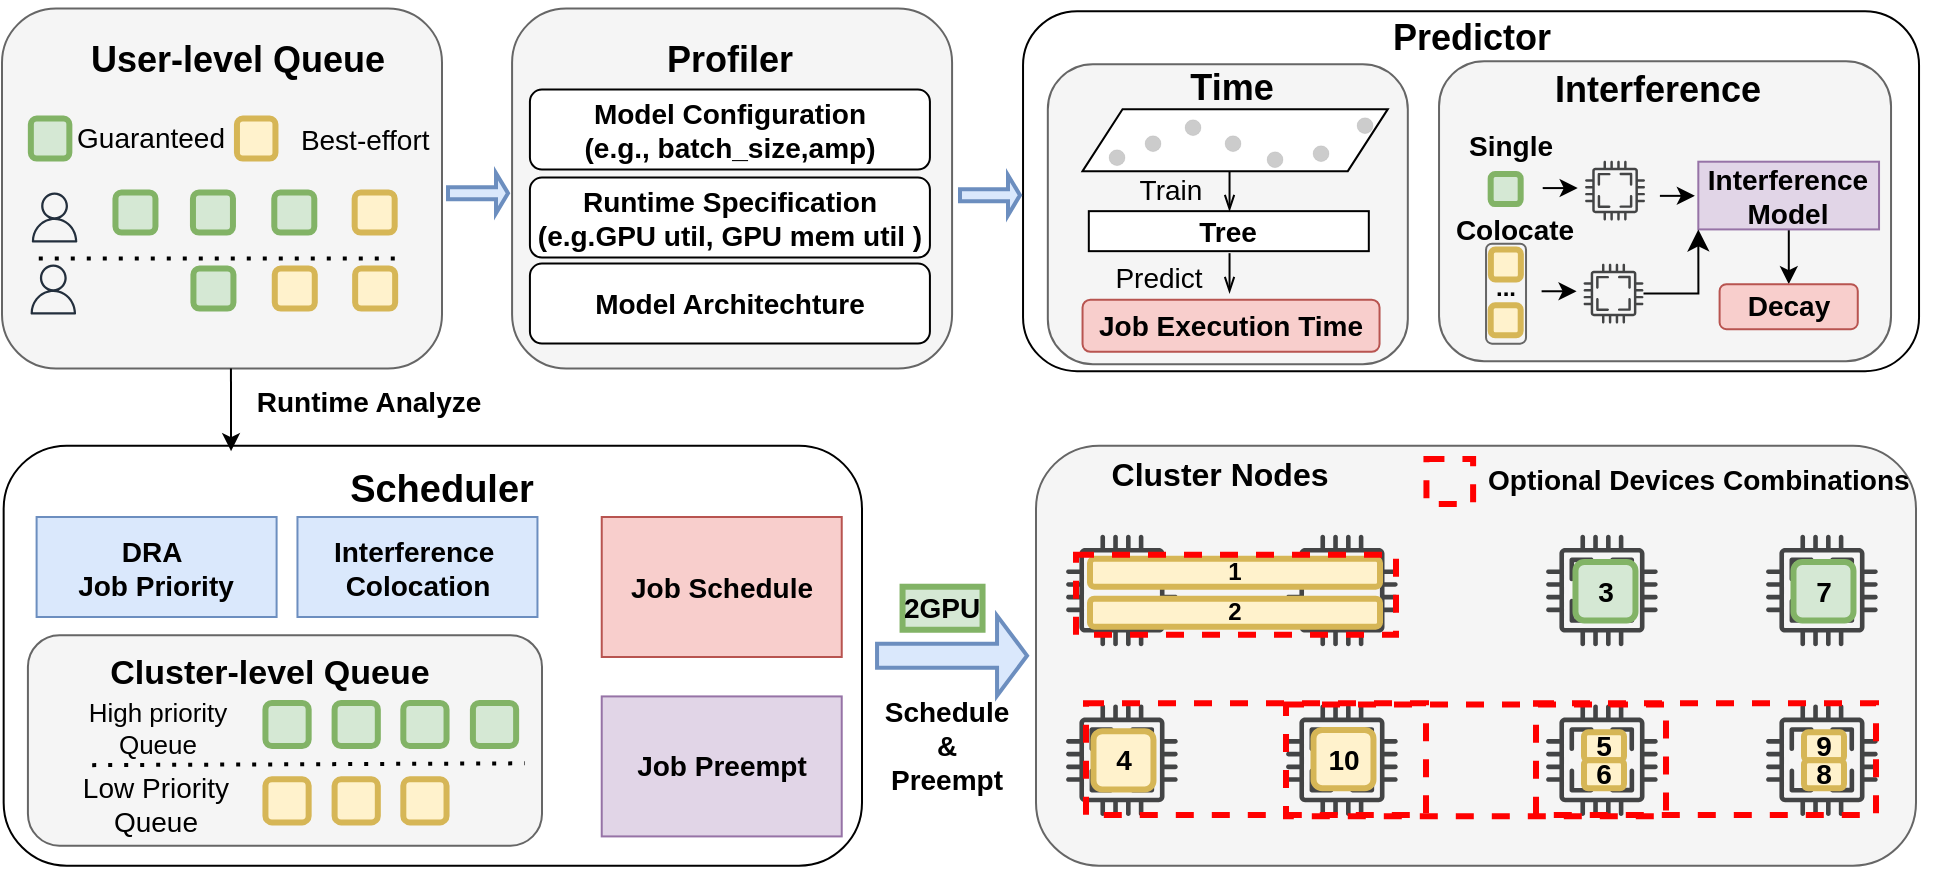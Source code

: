 <mxfile version="26.2.14">
  <diagram name="Page-1" id="rEyPldxTlcFiVWtAm4uS">
    <mxGraphModel dx="4139" dy="1358" grid="1" gridSize="10" guides="1" tooltips="1" connect="1" arrows="1" fold="1" page="1" pageScale="1" pageWidth="827" pageHeight="1169" math="0" shadow="0">
      <root>
        <mxCell id="0" />
        <mxCell id="1" parent="0" />
        <mxCell id="m2thgicQ0JM51j_nxWP1-42" value="" style="rounded=1;whiteSpace=wrap;html=1;" parent="1" vertex="1">
          <mxGeometry x="-1919.48" y="125.58" width="448" height="180" as="geometry" />
        </mxCell>
        <mxCell id="xA-fxwkaHmTKi_L9O3ju-38" value="" style="rounded=1;whiteSpace=wrap;html=1;align=center;verticalAlign=middle;fontFamily=Helvetica;fontSize=12;fillColor=#f5f5f5;strokeColor=#666666;fontColor=#333333;" parent="1" vertex="1">
          <mxGeometry x="-1711.48" y="150.58" width="226" height="150" as="geometry" />
        </mxCell>
        <mxCell id="xA-fxwkaHmTKi_L9O3ju-57" value="" style="rounded=1;whiteSpace=wrap;html=1;align=center;verticalAlign=middle;fontFamily=Helvetica;fontSize=12;" parent="1" vertex="1">
          <mxGeometry x="-2429.17" y="342.83" width="429.17" height="210" as="geometry" />
        </mxCell>
        <mxCell id="xA-fxwkaHmTKi_L9O3ju-58" value="&lt;b style=&quot;&quot;&gt;&lt;font style=&quot;font-size: 19px;&quot;&gt;Scheduler&lt;/font&gt;&lt;/b&gt;" style="rounded=0;whiteSpace=wrap;html=1;strokeColor=none;align=center;verticalAlign=middle;fontFamily=Helvetica;fontSize=12;fontColor=default;fillColor=none;" parent="1" vertex="1">
          <mxGeometry x="-2430" y="334.58" width="440" height="60" as="geometry" />
        </mxCell>
        <mxCell id="xA-fxwkaHmTKi_L9O3ju-79" value="&lt;b style=&quot;&quot;&gt;&lt;font style=&quot;font-size: 18px;&quot;&gt;Interference&amp;nbsp;&lt;/font&gt;&lt;/b&gt;" style="rounded=0;whiteSpace=wrap;html=1;strokeColor=none;align=center;verticalAlign=middle;fontFamily=Helvetica;fontSize=12;fontColor=default;fillColor=none;" parent="1" vertex="1">
          <mxGeometry x="-1721.48" y="150.58" width="243" height="29.75" as="geometry" />
        </mxCell>
        <mxCell id="xA-fxwkaHmTKi_L9O3ju-1" value="" style="rounded=1;whiteSpace=wrap;html=1;fillStyle=auto;fillColor=#f5f5f5;strokeColor=#666666;fontColor=#333333;container=0;" parent="1" vertex="1">
          <mxGeometry x="-2430" y="124.29" width="220" height="180" as="geometry" />
        </mxCell>
        <mxCell id="xA-fxwkaHmTKi_L9O3ju-2" value="" style="endArrow=none;dashed=1;html=1;dashPattern=1 3;strokeWidth=2;rounded=0;" parent="1" edge="1">
          <mxGeometry width="50" height="50" relative="1" as="geometry">
            <mxPoint x="-2411.61" y="249.29" as="sourcePoint" />
            <mxPoint x="-2229.57" y="249.29" as="targetPoint" />
          </mxGeometry>
        </mxCell>
        <mxCell id="xA-fxwkaHmTKi_L9O3ju-3" value="" style="rounded=1;whiteSpace=wrap;html=1;fillColor=#d5e8d4;strokeColor=#82b366;strokeWidth=3;container=0;" parent="1" vertex="1">
          <mxGeometry x="-2373.269" y="216.29" width="20" height="20" as="geometry" />
        </mxCell>
        <mxCell id="xA-fxwkaHmTKi_L9O3ju-4" value="" style="rounded=1;whiteSpace=wrap;html=1;fillColor=#d5e8d4;strokeColor=#82b366;strokeWidth=3;container=0;" parent="1" vertex="1">
          <mxGeometry x="-2334.523" y="216.29" width="20" height="20" as="geometry" />
        </mxCell>
        <mxCell id="xA-fxwkaHmTKi_L9O3ju-5" value="" style="rounded=1;whiteSpace=wrap;html=1;fillColor=#d5e8d4;strokeColor=#82b366;strokeWidth=3;container=0;" parent="1" vertex="1">
          <mxGeometry x="-2293.853" y="216.29" width="20" height="20" as="geometry" />
        </mxCell>
        <mxCell id="xA-fxwkaHmTKi_L9O3ju-6" value="" style="rounded=1;whiteSpace=wrap;html=1;fillColor=#fff2cc;strokeColor=#d6b656;strokeWidth=3;container=0;" parent="1" vertex="1">
          <mxGeometry x="-2253.664" y="216.29" width="20" height="20" as="geometry" />
        </mxCell>
        <mxCell id="xA-fxwkaHmTKi_L9O3ju-7" value="" style="rounded=1;whiteSpace=wrap;html=1;fillColor=#d5e8d4;strokeColor=#82b366;strokeWidth=3;container=0;" parent="1" vertex="1">
          <mxGeometry x="-2334.283" y="254.29" width="20" height="20" as="geometry" />
        </mxCell>
        <mxCell id="xA-fxwkaHmTKi_L9O3ju-8" value="" style="rounded=1;whiteSpace=wrap;html=1;fillColor=#fff2cc;strokeColor=#d6b656;strokeWidth=3;container=0;" parent="1" vertex="1">
          <mxGeometry x="-2253.424" y="254.29" width="20" height="20" as="geometry" />
        </mxCell>
        <mxCell id="xA-fxwkaHmTKi_L9O3ju-9" value="" style="rounded=1;whiteSpace=wrap;html=1;fillColor=#fff2cc;strokeColor=#d6b656;strokeWidth=3;container=0;" parent="1" vertex="1">
          <mxGeometry x="-2293.613" y="254.29" width="20" height="20" as="geometry" />
        </mxCell>
        <mxCell id="xA-fxwkaHmTKi_L9O3ju-10" value="&lt;div&gt;&lt;/div&gt;" style="sketch=0;outlineConnect=0;fontColor=#232F3E;gradientColor=none;fillColor=#232F3D;strokeColor=none;dashed=0;verticalLabelPosition=bottom;verticalAlign=top;align=center;html=1;fontSize=12;fontStyle=0;aspect=fixed;pointerEvents=1;shape=mxgraph.aws4.user;container=0;" parent="1" vertex="1">
          <mxGeometry x="-2415.598" y="216.29" width="23.76" height="25" as="geometry" />
        </mxCell>
        <mxCell id="pxr-nG4pKd3Dx8W5PENf-27" value="&lt;span style=&quot;text-wrap-mode: wrap;&quot;&gt;&lt;font style=&quot;font-size: 14px;&quot;&gt;Guaranteed&lt;/font&gt;&lt;/span&gt;" style="text;html=1;align=center;verticalAlign=middle;resizable=0;points=[];autosize=1;strokeColor=none;fillColor=none;container=0;" parent="1" vertex="1">
          <mxGeometry x="-2406.322" y="174.29" width="100" height="30" as="geometry" />
        </mxCell>
        <mxCell id="pxr-nG4pKd3Dx8W5PENf-28" value="" style="rounded=1;whiteSpace=wrap;html=1;fillColor=#fff2cc;strokeColor=#d6b656;strokeWidth=3;container=0;" parent="1" vertex="1">
          <mxGeometry x="-2312.525" y="179.29" width="19.252" height="20" as="geometry" />
        </mxCell>
        <mxCell id="pxr-nG4pKd3Dx8W5PENf-26" value="" style="rounded=1;whiteSpace=wrap;html=1;fillColor=#d5e8d4;strokeColor=#82b366;strokeWidth=3;container=0;" parent="1" vertex="1">
          <mxGeometry x="-2415.574" y="179.29" width="19.252" height="20" as="geometry" />
        </mxCell>
        <mxCell id="pxr-nG4pKd3Dx8W5PENf-31" value="&lt;span style=&quot;font-size: 18px;&quot;&gt;&lt;b&gt;User-level Queue&lt;/b&gt;&lt;/span&gt;" style="rounded=0;whiteSpace=wrap;html=1;strokeColor=none;align=center;verticalAlign=middle;fontFamily=Helvetica;fontSize=12;fontColor=default;fillColor=none;container=0;" parent="1" vertex="1">
          <mxGeometry x="-2412.701" y="120.0" width="202.15" height="60" as="geometry" />
        </mxCell>
        <mxCell id="m2thgicQ0JM51j_nxWP1-1" value="&lt;div&gt;&lt;/div&gt;" style="sketch=0;outlineConnect=0;fontColor=#232F3E;gradientColor=none;fillColor=#232F3D;strokeColor=none;dashed=0;verticalLabelPosition=bottom;verticalAlign=top;align=center;html=1;fontSize=12;fontStyle=0;aspect=fixed;pointerEvents=1;shape=mxgraph.aws4.user;container=0;" parent="1" vertex="1">
          <mxGeometry x="-2416.218" y="252.29" width="23.75" height="25" as="geometry" />
        </mxCell>
        <mxCell id="pxr-nG4pKd3Dx8W5PENf-29" value="&lt;font style=&quot;font-size: 14px;&quot;&gt;&lt;font style=&quot;&quot;&gt;Best-effort&amp;nbsp;&lt;/font&gt;&lt;span style=&quot;background-color: transparent; color: light-dark(rgb(0, 0, 0), rgb(255, 255, 255));&quot;&gt;&amp;nbsp;&lt;/span&gt;&lt;/font&gt;" style="text;html=1;align=center;verticalAlign=middle;whiteSpace=wrap;rounded=0;container=0;" parent="1" vertex="1">
          <mxGeometry x="-2291" y="175.26" width="92.62" height="30" as="geometry" />
        </mxCell>
        <mxCell id="KmWtmw2ZZCfsNiWcBelp-29" value="" style="rounded=1;whiteSpace=wrap;html=1;fillColor=#f5f5f5;strokeColor=#666666;container=0;fontColor=#333333;" parent="1" vertex="1">
          <mxGeometry x="-1913" y="342.83" width="440" height="210" as="geometry" />
        </mxCell>
        <mxCell id="KmWtmw2ZZCfsNiWcBelp-4" value="" style="sketch=0;pointerEvents=1;shadow=0;dashed=0;html=1;strokeColor=none;fillColor=#434445;aspect=fixed;labelPosition=center;verticalLabelPosition=bottom;verticalAlign=top;align=center;outlineConnect=0;shape=mxgraph.vvd.cpu;rounded=1;fontFamily=Helvetica;fontSize=12;fontColor=default;fontStyle=1;container=0;" parent="1" vertex="1">
          <mxGeometry x="-1898" y="387.358" width="55.901" height="55.901" as="geometry" />
        </mxCell>
        <mxCell id="KmWtmw2ZZCfsNiWcBelp-5" value="" style="sketch=0;pointerEvents=1;shadow=0;dashed=0;html=1;strokeColor=none;fillColor=#434445;aspect=fixed;labelPosition=center;verticalLabelPosition=bottom;verticalAlign=top;align=center;outlineConnect=0;shape=mxgraph.vvd.cpu;rounded=1;fontFamily=Helvetica;fontSize=12;fontColor=default;fontStyle=1;container=0;" parent="1" vertex="1">
          <mxGeometry x="-1788" y="387.358" width="55.901" height="55.901" as="geometry" />
        </mxCell>
        <mxCell id="KmWtmw2ZZCfsNiWcBelp-6" value="" style="sketch=0;pointerEvents=1;shadow=0;dashed=0;html=1;strokeColor=none;fillColor=#434445;aspect=fixed;labelPosition=center;verticalLabelPosition=bottom;verticalAlign=top;align=center;outlineConnect=0;shape=mxgraph.vvd.cpu;rounded=1;fontFamily=Helvetica;fontSize=12;fontColor=default;container=0;" parent="1" vertex="1">
          <mxGeometry x="-1658" y="387.358" width="55.901" height="55.901" as="geometry" />
        </mxCell>
        <mxCell id="KmWtmw2ZZCfsNiWcBelp-7" value="" style="sketch=0;pointerEvents=1;shadow=0;dashed=0;html=1;strokeColor=none;fillColor=#434445;aspect=fixed;labelPosition=center;verticalLabelPosition=bottom;verticalAlign=top;align=center;outlineConnect=0;shape=mxgraph.vvd.cpu;rounded=1;fontFamily=Helvetica;fontSize=12;fontColor=default;container=0;" parent="1" vertex="1">
          <mxGeometry x="-1548" y="387.358" width="55.901" height="55.901" as="geometry" />
        </mxCell>
        <mxCell id="KmWtmw2ZZCfsNiWcBelp-8" value="" style="sketch=0;pointerEvents=1;shadow=0;dashed=0;html=1;strokeColor=none;fillColor=#434445;aspect=fixed;labelPosition=center;verticalLabelPosition=bottom;verticalAlign=top;align=center;outlineConnect=0;shape=mxgraph.vvd.cpu;rounded=1;fontFamily=Helvetica;fontSize=12;fontColor=default;fontStyle=1;container=0;" parent="1" vertex="1">
          <mxGeometry x="-1898" y="472.209" width="55.901" height="55.901" as="geometry" />
        </mxCell>
        <mxCell id="KmWtmw2ZZCfsNiWcBelp-9" value="" style="sketch=0;pointerEvents=1;shadow=0;dashed=0;html=1;strokeColor=none;fillColor=#434445;aspect=fixed;labelPosition=center;verticalLabelPosition=bottom;verticalAlign=top;align=center;outlineConnect=0;shape=mxgraph.vvd.cpu;rounded=1;fontFamily=Helvetica;fontSize=12;fontColor=default;fontStyle=1;container=0;" parent="1" vertex="1">
          <mxGeometry x="-1788" y="472.209" width="55.901" height="55.901" as="geometry" />
        </mxCell>
        <mxCell id="KmWtmw2ZZCfsNiWcBelp-10" value="" style="sketch=0;pointerEvents=1;shadow=0;dashed=0;html=1;strokeColor=none;fillColor=#434445;aspect=fixed;labelPosition=center;verticalLabelPosition=bottom;verticalAlign=top;align=center;outlineConnect=0;shape=mxgraph.vvd.cpu;rounded=1;fontFamily=Helvetica;fontSize=12;fontColor=default;container=0;" parent="1" vertex="1">
          <mxGeometry x="-1658" y="472.209" width="55.901" height="55.901" as="geometry" />
        </mxCell>
        <mxCell id="KmWtmw2ZZCfsNiWcBelp-11" value="" style="sketch=0;pointerEvents=1;shadow=0;dashed=0;html=1;strokeColor=none;fillColor=#434445;aspect=fixed;labelPosition=center;verticalLabelPosition=bottom;verticalAlign=top;align=center;outlineConnect=0;shape=mxgraph.vvd.cpu;rounded=1;fontFamily=Helvetica;fontSize=12;fontColor=default;container=0;" parent="1" vertex="1">
          <mxGeometry x="-1548" y="472.209" width="55.901" height="55.901" as="geometry" />
        </mxCell>
        <mxCell id="KmWtmw2ZZCfsNiWcBelp-12" value="&lt;b&gt;1&lt;/b&gt;" style="rounded=1;whiteSpace=wrap;html=1;fillColor=#fff2cc;strokeColor=#d6b656;strokeWidth=3;container=0;" parent="1" vertex="1">
          <mxGeometry x="-1886" y="399.388" width="145" height="13.975" as="geometry" />
        </mxCell>
        <mxCell id="KmWtmw2ZZCfsNiWcBelp-13" value="&lt;b&gt;2&lt;/b&gt;" style="rounded=1;whiteSpace=wrap;html=1;fillColor=#fff2cc;strokeColor=#d6b656;strokeWidth=3;container=0;" parent="1" vertex="1">
          <mxGeometry x="-1886" y="419.378" width="145" height="13.975" as="geometry" />
        </mxCell>
        <mxCell id="KmWtmw2ZZCfsNiWcBelp-14" value="&lt;font style=&quot;font-size: 14px;&quot;&gt;&lt;b&gt;4&lt;/b&gt;&lt;/font&gt;" style="rounded=1;whiteSpace=wrap;html=1;fillColor=#fff2cc;strokeColor=#d6b656;strokeWidth=3;container=0;" parent="1" vertex="1">
          <mxGeometry x="-1884.26" y="485.572" width="30" height="29.175" as="geometry" />
        </mxCell>
        <mxCell id="KmWtmw2ZZCfsNiWcBelp-15" value="&lt;font style=&quot;font-size: 14px;&quot;&gt;&lt;b&gt;10&lt;/b&gt;&lt;/font&gt;" style="rounded=1;whiteSpace=wrap;html=1;fillColor=#fff2cc;strokeColor=#d6b656;strokeWidth=3;container=0;" parent="1" vertex="1">
          <mxGeometry x="-1774.26" y="484.959" width="30" height="29.175" as="geometry" />
        </mxCell>
        <mxCell id="KmWtmw2ZZCfsNiWcBelp-16" value="&lt;span style=&quot;font-size: 14px;&quot;&gt;&lt;b&gt;5&lt;/b&gt;&lt;/span&gt;" style="rounded=1;whiteSpace=wrap;html=1;fillColor=#fff2cc;strokeColor=#d6b656;strokeWidth=3;container=0;" parent="1" vertex="1">
          <mxGeometry x="-1639" y="486.184" width="20" height="13.975" as="geometry" />
        </mxCell>
        <mxCell id="KmWtmw2ZZCfsNiWcBelp-17" value="&lt;span style=&quot;font-size: 14px;&quot;&gt;&lt;b&gt;6&lt;/b&gt;&lt;/span&gt;" style="rounded=1;whiteSpace=wrap;html=1;fillColor=#fff2cc;strokeColor=#d6b656;strokeWidth=3;container=0;" parent="1" vertex="1">
          <mxGeometry x="-1639" y="500.159" width="20" height="13.975" as="geometry" />
        </mxCell>
        <mxCell id="KmWtmw2ZZCfsNiWcBelp-18" value="&lt;span style=&quot;font-size: 14px;&quot;&gt;&lt;b&gt;9&lt;/b&gt;&lt;/span&gt;" style="rounded=1;whiteSpace=wrap;html=1;fillColor=#fff2cc;strokeColor=#d6b656;strokeWidth=3;container=0;" parent="1" vertex="1">
          <mxGeometry x="-1529" y="486.184" width="20" height="13.975" as="geometry" />
        </mxCell>
        <mxCell id="KmWtmw2ZZCfsNiWcBelp-19" value="&lt;span style=&quot;font-size: 14px;&quot;&gt;&lt;b&gt;8&lt;/b&gt;&lt;/span&gt;" style="rounded=1;whiteSpace=wrap;html=1;fillColor=#fff2cc;strokeColor=#d6b656;strokeWidth=3;container=0;" parent="1" vertex="1">
          <mxGeometry x="-1529" y="500.159" width="20" height="13.975" as="geometry" />
        </mxCell>
        <mxCell id="KmWtmw2ZZCfsNiWcBelp-20" value="&lt;font style=&quot;font-size: 14px;&quot;&gt;&lt;b&gt;7&lt;/b&gt;&lt;/font&gt;" style="rounded=1;whiteSpace=wrap;html=1;fillColor=#d5e8d4;strokeColor=#82b366;strokeWidth=3;container=0;" parent="1" vertex="1">
          <mxGeometry x="-1534.26" y="401.045" width="30" height="29.175" as="geometry" />
        </mxCell>
        <mxCell id="KmWtmw2ZZCfsNiWcBelp-21" value="&lt;font style=&quot;font-size: 14px;&quot;&gt;&lt;b&gt;3&lt;/b&gt;&lt;/font&gt;" style="rounded=1;whiteSpace=wrap;html=1;fillColor=#d5e8d4;strokeColor=#82b366;strokeWidth=3;container=0;" parent="1" vertex="1">
          <mxGeometry x="-1643.26" y="401.045" width="30" height="29.175" as="geometry" />
        </mxCell>
        <mxCell id="KmWtmw2ZZCfsNiWcBelp-23" value="" style="rounded=0;whiteSpace=wrap;html=1;strokeWidth=3;strokeColor=#FF0000;dashed=1;fillColor=none;container=0;" parent="1" vertex="1">
          <mxGeometry x="-1888" y="471.598" width="170" height="55.899" as="geometry" />
        </mxCell>
        <mxCell id="KmWtmw2ZZCfsNiWcBelp-25" value="" style="rounded=0;whiteSpace=wrap;html=1;strokeWidth=3;strokeColor=#FF0000;dashed=1;fillColor=none;container=0;" parent="1" vertex="1">
          <mxGeometry x="-1788" y="472.201" width="190" height="55.899" as="geometry" />
        </mxCell>
        <mxCell id="KmWtmw2ZZCfsNiWcBelp-24" value="" style="rounded=0;whiteSpace=wrap;html=1;strokeWidth=3;strokeColor=#FF0000;dashed=1;fillColor=none;container=0;" parent="1" vertex="1">
          <mxGeometry x="-1663" y="471.6" width="170" height="55.9" as="geometry" />
        </mxCell>
        <mxCell id="KmWtmw2ZZCfsNiWcBelp-26" value="&lt;font style=&quot;font-size: 16px;&quot;&gt;&lt;b&gt;Cluster Nodes&lt;/b&gt;&lt;/font&gt;" style="text;html=1;align=center;verticalAlign=middle;whiteSpace=wrap;rounded=0;container=0;" parent="1" vertex="1">
          <mxGeometry x="-1898" y="342.83" width="153.75" height="29.17" as="geometry" />
        </mxCell>
        <mxCell id="KmWtmw2ZZCfsNiWcBelp-22" value="" style="rounded=0;whiteSpace=wrap;html=1;strokeWidth=3;strokeColor=#FF0000;dashed=1;fillColor=none;container=0;" parent="1" vertex="1">
          <mxGeometry x="-1893" y="397.42" width="160" height="40" as="geometry" />
        </mxCell>
        <mxCell id="KmWtmw2ZZCfsNiWcBelp-56" value="&lt;font style=&quot;font-size: 14px;&quot;&gt;&lt;b&gt;Optional Devices Combinations&lt;/b&gt;&lt;/font&gt;" style="text;whiteSpace=wrap;html=1;container=0;" parent="1" vertex="1">
          <mxGeometry x="-1688.61" y="344.83" width="232.61" height="30" as="geometry" />
        </mxCell>
        <mxCell id="KmWtmw2ZZCfsNiWcBelp-57" value="" style="rounded=0;whiteSpace=wrap;html=1;strokeWidth=3;strokeColor=#FF0000;dashed=1;fillColor=none;container=0;" parent="1" vertex="1">
          <mxGeometry x="-1717.78" y="349.5" width="23.333" height="22.5" as="geometry" />
        </mxCell>
        <mxCell id="m2thgicQ0JM51j_nxWP1-7" value="" style="rounded=1;whiteSpace=wrap;html=1;align=center;verticalAlign=middle;fontFamily=Helvetica;fontSize=12;container=0;fillColor=#f5f5f5;fontColor=#333333;strokeColor=#666666;" parent="1" vertex="1">
          <mxGeometry x="-1907.09" y="152.08" width="180" height="150" as="geometry" />
        </mxCell>
        <mxCell id="m2thgicQ0JM51j_nxWP1-8" value="&lt;b style=&quot;&quot;&gt;&lt;font style=&quot;font-size: 18px;&quot;&gt;Time&lt;/font&gt;&lt;/b&gt;" style="rounded=0;whiteSpace=wrap;html=1;strokeColor=none;align=center;verticalAlign=middle;fontFamily=Helvetica;fontSize=12;fontColor=default;fillColor=none;container=0;" parent="1" vertex="1">
          <mxGeometry x="-1903.33" y="148.58" width="176.24" height="30" as="geometry" />
        </mxCell>
        <mxCell id="m2thgicQ0JM51j_nxWP1-9" value="&lt;font style=&quot;font-size: 14px;&quot;&gt;Train&lt;/font&gt;" style="rounded=0;whiteSpace=wrap;html=1;strokeColor=none;align=center;verticalAlign=middle;fontFamily=Helvetica;fontSize=12;fontColor=default;fillColor=none;container=0;" parent="1" vertex="1">
          <mxGeometry x="-1876.59" y="184.58" width="63.3" height="60" as="geometry" />
        </mxCell>
        <mxCell id="m2thgicQ0JM51j_nxWP1-10" value="&lt;font style=&quot;font-size: 14px;&quot;&gt;Predict&lt;/font&gt;" style="rounded=0;whiteSpace=wrap;html=1;strokeColor=none;align=center;verticalAlign=middle;fontFamily=Helvetica;fontSize=12;fontColor=default;fillColor=none;container=0;" parent="1" vertex="1">
          <mxGeometry x="-1888.03" y="236.86" width="73.3" height="44" as="geometry" />
        </mxCell>
        <mxCell id="m2thgicQ0JM51j_nxWP1-20" value="&lt;font style=&quot;font-size: 14px;&quot;&gt;&lt;b&gt;Tree&lt;/b&gt;&lt;/font&gt;" style="rounded=0;whiteSpace=wrap;html=1;container=0;" parent="1" vertex="1">
          <mxGeometry x="-1886.59" y="225.58" width="140" height="20" as="geometry" />
        </mxCell>
        <mxCell id="m2thgicQ0JM51j_nxWP1-31" value="" style="endArrow=openThin;html=1;rounded=0;endFill=0;" parent="1" edge="1">
          <mxGeometry width="50" height="50" relative="1" as="geometry">
            <mxPoint x="-1816.23" y="205.58" as="sourcePoint" />
            <mxPoint x="-1816.23" y="225.58" as="targetPoint" />
          </mxGeometry>
        </mxCell>
        <mxCell id="m2thgicQ0JM51j_nxWP1-32" value="" style="endArrow=openThin;html=1;rounded=0;endFill=0;" parent="1" edge="1">
          <mxGeometry width="50" height="50" relative="1" as="geometry">
            <mxPoint x="-1816.23" y="246.58" as="sourcePoint" />
            <mxPoint x="-1816.23" y="266.58" as="targetPoint" />
          </mxGeometry>
        </mxCell>
        <mxCell id="m2thgicQ0JM51j_nxWP1-12" value="" style="shape=parallelogram;perimeter=parallelogramPerimeter;whiteSpace=wrap;html=1;fixedSize=1;container=0;" parent="1" vertex="1">
          <mxGeometry x="-1889.73" y="174.58" width="152.64" height="31" as="geometry" />
        </mxCell>
        <mxCell id="m2thgicQ0JM51j_nxWP1-13" value="" style="ellipse;whiteSpace=wrap;html=1;aspect=fixed;fillColor=#CCCCCC;strokeColor=#666666;strokeWidth=0;gradientColor=none;container=0;" parent="1" vertex="1">
          <mxGeometry x="-1876.73" y="194.58" width="8" height="8" as="geometry" />
        </mxCell>
        <mxCell id="m2thgicQ0JM51j_nxWP1-14" value="" style="ellipse;whiteSpace=wrap;html=1;aspect=fixed;fillColor=#CCCCCC;strokeColor=#666666;strokeWidth=0;gradientColor=none;container=0;" parent="1" vertex="1">
          <mxGeometry x="-1858.73" y="187.58" width="8" height="8" as="geometry" />
        </mxCell>
        <mxCell id="m2thgicQ0JM51j_nxWP1-15" value="" style="ellipse;whiteSpace=wrap;html=1;aspect=fixed;fillColor=#CCCCCC;strokeColor=#666666;strokeWidth=0;gradientColor=none;container=0;" parent="1" vertex="1">
          <mxGeometry x="-1838.73" y="179.58" width="8" height="8" as="geometry" />
        </mxCell>
        <mxCell id="m2thgicQ0JM51j_nxWP1-16" value="" style="ellipse;whiteSpace=wrap;html=1;aspect=fixed;fillColor=#CCCCCC;strokeColor=#666666;strokeWidth=0;gradientColor=none;container=0;" parent="1" vertex="1">
          <mxGeometry x="-1818.73" y="187.58" width="8" height="8" as="geometry" />
        </mxCell>
        <mxCell id="m2thgicQ0JM51j_nxWP1-17" value="" style="ellipse;whiteSpace=wrap;html=1;aspect=fixed;fillColor=#CCCCCC;strokeColor=#666666;strokeWidth=0;gradientColor=none;container=0;" parent="1" vertex="1">
          <mxGeometry x="-1797.73" y="195.58" width="8" height="8" as="geometry" />
        </mxCell>
        <mxCell id="m2thgicQ0JM51j_nxWP1-18" value="" style="ellipse;whiteSpace=wrap;html=1;aspect=fixed;fillColor=#CCCCCC;strokeColor=#666666;strokeWidth=0;gradientColor=none;container=0;" parent="1" vertex="1">
          <mxGeometry x="-1774.73" y="192.58" width="8" height="8" as="geometry" />
        </mxCell>
        <mxCell id="m2thgicQ0JM51j_nxWP1-19" value="" style="ellipse;whiteSpace=wrap;html=1;aspect=fixed;fillColor=#CCCCCC;strokeColor=#666666;strokeWidth=0;gradientColor=none;container=0;" parent="1" vertex="1">
          <mxGeometry x="-1752.73" y="178.58" width="8" height="8" as="geometry" />
        </mxCell>
        <mxCell id="m2thgicQ0JM51j_nxWP1-34" value="&lt;b&gt;&lt;font style=&quot;font-size: 14px;&quot;&gt;Job Execution Time&lt;/font&gt;&lt;/b&gt;" style="rounded=1;whiteSpace=wrap;html=1;fillColor=#f8cecc;strokeColor=#b85450;" parent="1" vertex="1">
          <mxGeometry x="-1889.73" y="269.86" width="148.5" height="26" as="geometry" />
        </mxCell>
        <mxCell id="m2thgicQ0JM51j_nxWP1-39" value="" style="group" parent="1" vertex="1" connectable="0">
          <mxGeometry x="-2417.04" y="432.83" width="257.04" height="120" as="geometry" />
        </mxCell>
        <mxCell id="m2thgicQ0JM51j_nxWP1-38" value="" style="rounded=1;whiteSpace=wrap;html=1;fillColor=#f5f5f5;fontColor=#333333;strokeColor=#666666;" parent="m2thgicQ0JM51j_nxWP1-39" vertex="1">
          <mxGeometry y="4.77" width="257.04" height="105.23" as="geometry" />
        </mxCell>
        <mxCell id="xA-fxwkaHmTKi_L9O3ju-68" value="" style="endArrow=none;dashed=1;html=1;dashPattern=1 3;strokeWidth=2;rounded=0;exitX=0.124;exitY=0.108;exitDx=0;exitDy=0;exitPerimeter=0;" parent="m2thgicQ0JM51j_nxWP1-39" source="xA-fxwkaHmTKi_L9O3ju-77" edge="1">
          <mxGeometry width="50" height="50" relative="1" as="geometry">
            <mxPoint x="24.319" y="68.828" as="sourcePoint" />
            <mxPoint x="248.428" y="68.828" as="targetPoint" />
          </mxGeometry>
        </mxCell>
        <mxCell id="xA-fxwkaHmTKi_L9O3ju-69" value="" style="rounded=1;whiteSpace=wrap;html=1;fillColor=#d5e8d4;strokeColor=#82b366;strokeWidth=3;" parent="m2thgicQ0JM51j_nxWP1-39" vertex="1">
          <mxGeometry x="118.76" y="38.677" width="21.611" height="21.508" as="geometry" />
        </mxCell>
        <mxCell id="xA-fxwkaHmTKi_L9O3ju-70" value="" style="rounded=1;whiteSpace=wrap;html=1;fillColor=#d5e8d4;strokeColor=#82b366;strokeWidth=3;" parent="m2thgicQ0JM51j_nxWP1-39" vertex="1">
          <mxGeometry x="153.338" y="38.677" width="21.611" height="21.508" as="geometry" />
        </mxCell>
        <mxCell id="xA-fxwkaHmTKi_L9O3ju-71" value="" style="rounded=1;whiteSpace=wrap;html=1;fillColor=#d5e8d4;strokeColor=#82b366;strokeWidth=3;" parent="m2thgicQ0JM51j_nxWP1-39" vertex="1">
          <mxGeometry x="187.7" y="38.677" width="21.611" height="21.508" as="geometry" />
        </mxCell>
        <mxCell id="xA-fxwkaHmTKi_L9O3ju-72" value="" style="rounded=1;whiteSpace=wrap;html=1;fillColor=#d5e8d4;strokeColor=#82b366;strokeWidth=3;" parent="m2thgicQ0JM51j_nxWP1-39" vertex="1">
          <mxGeometry x="222.494" y="38.677" width="21.611" height="21.508" as="geometry" />
        </mxCell>
        <mxCell id="xA-fxwkaHmTKi_L9O3ju-73" value="&lt;font style=&quot;font-size: 13px;&quot;&gt;High priority Queue&lt;/font&gt;" style="text;whiteSpace=wrap;html=1;fontFamily=Helvetica;fontSize=12;fontColor=default;align=center;" parent="m2thgicQ0JM51j_nxWP1-39" vertex="1">
          <mxGeometry x="25.741" y="29.387" width="77.801" height="32.09" as="geometry" />
        </mxCell>
        <mxCell id="xA-fxwkaHmTKi_L9O3ju-77" value="&lt;font style=&quot;font-size: 14px;&quot;&gt;Low Priority Queue&lt;/font&gt;" style="text;whiteSpace=wrap;html=1;fontFamily=Helvetica;fontSize=12;fontColor=default;align=center;" parent="m2thgicQ0JM51j_nxWP1-39" vertex="1">
          <mxGeometry x="21.418" y="66.269" width="86.445" height="32.09" as="geometry" />
        </mxCell>
        <mxCell id="pxr-nG4pKd3Dx8W5PENf-30" value="" style="rounded=1;whiteSpace=wrap;html=1;fillColor=#fff2cc;strokeColor=#d6b656;strokeWidth=3;" parent="m2thgicQ0JM51j_nxWP1-39" vertex="1">
          <mxGeometry x="187.7" y="76.851" width="21.611" height="21.508" as="geometry" />
        </mxCell>
        <mxCell id="pxr-nG4pKd3Dx8W5PENf-32" value="" style="rounded=1;whiteSpace=wrap;html=1;fillColor=#fff2cc;strokeColor=#d6b656;strokeWidth=3;" parent="m2thgicQ0JM51j_nxWP1-39" vertex="1">
          <mxGeometry x="153.338" y="76.851" width="21.611" height="21.508" as="geometry" />
        </mxCell>
        <mxCell id="pxr-nG4pKd3Dx8W5PENf-33" value="" style="rounded=1;whiteSpace=wrap;html=1;fillColor=#fff2cc;strokeColor=#d6b656;strokeWidth=3;" parent="m2thgicQ0JM51j_nxWP1-39" vertex="1">
          <mxGeometry x="118.76" y="76.851" width="21.611" height="21.508" as="geometry" />
        </mxCell>
        <mxCell id="xA-fxwkaHmTKi_L9O3ju-67" value="&lt;b style=&quot;&quot;&gt;&lt;font style=&quot;font-size: 17px;&quot;&gt;Cluster-level Queue&lt;/font&gt;&lt;/b&gt;" style="rounded=0;whiteSpace=wrap;html=1;strokeColor=none;align=center;verticalAlign=middle;fontFamily=Helvetica;fontSize=12;fontColor=default;fillColor=none;" parent="m2thgicQ0JM51j_nxWP1-39" vertex="1">
          <mxGeometry x="29.716" width="181.535" height="48.139" as="geometry" />
        </mxCell>
        <mxCell id="xA-fxwkaHmTKi_L9O3ju-19" value="&lt;div&gt;&lt;br&gt;&lt;/div&gt;&lt;div&gt;&lt;br&gt;&lt;/div&gt;&lt;div&gt;&lt;br&gt;&lt;/div&gt;&lt;div&gt;&lt;br&gt;&lt;/div&gt;&lt;div&gt;&lt;br&gt;&lt;/div&gt;&lt;div&gt;&lt;br&gt;&lt;/div&gt;&lt;div&gt;&lt;br&gt;&lt;/div&gt;&lt;div&gt;&lt;br&gt;&lt;/div&gt;" style="rounded=1;whiteSpace=wrap;html=1;align=center;verticalAlign=middle;fontFamily=Helvetica;fontSize=12;fillColor=#f5f5f5;strokeColor=#666666;container=0;fontColor=#333333;" parent="1" vertex="1">
          <mxGeometry x="-2174.96" y="124.29" width="220" height="180" as="geometry" />
        </mxCell>
        <mxCell id="xA-fxwkaHmTKi_L9O3ju-21" value="&lt;font style=&quot;font-size: 14px;&quot;&gt;&lt;b&gt;Model Configuration&lt;/b&gt;&lt;/font&gt;&lt;div&gt;&lt;font style=&quot;font-size: 14px;&quot;&gt;&lt;b&gt;(e.g., batch_size,amp)&lt;/b&gt;&lt;/font&gt;&lt;/div&gt;" style="rounded=1;whiteSpace=wrap;html=1;align=center;verticalAlign=middle;fontFamily=Helvetica;fontSize=12;fontStyle=0;container=0;" parent="1" vertex="1">
          <mxGeometry x="-2166.04" y="164.79" width="200" height="40" as="geometry" />
        </mxCell>
        <mxCell id="xA-fxwkaHmTKi_L9O3ju-24" value="&lt;span style=&quot;color: light-dark(rgb(0, 0, 0), rgb(255, 255, 255)); background-color: transparent;&quot;&gt;&lt;font style=&quot;font-size: 14px;&quot;&gt;&lt;b&gt;Runtime Specification&lt;/b&gt;&lt;/font&gt;&lt;/span&gt;&lt;div&gt;&lt;span style=&quot;color: light-dark(rgb(0, 0, 0), rgb(255, 255, 255)); background-color: transparent;&quot;&gt;&lt;font style=&quot;font-size: 14px;&quot;&gt;&lt;b&gt;(e.g.GPU util, GPU mem&lt;/b&gt;&lt;/font&gt;&lt;/span&gt;&lt;b style=&quot;font-size: 14px; background-color: transparent; color: light-dark(rgb(0, 0, 0), rgb(255, 255, 255));&quot;&gt;&amp;nbsp;util )&lt;/b&gt;&lt;/div&gt;" style="rounded=1;whiteSpace=wrap;html=1;align=center;verticalAlign=middle;fontFamily=Helvetica;fontSize=12;fontStyle=0;container=0;" parent="1" vertex="1">
          <mxGeometry x="-2166.04" y="208.79" width="200" height="40" as="geometry" />
        </mxCell>
        <mxCell id="pxr-nG4pKd3Dx8W5PENf-107" value="&lt;font style=&quot;font-size: 14px;&quot;&gt;&lt;b&gt;Model Architechture&lt;/b&gt;&lt;/font&gt;" style="rounded=1;whiteSpace=wrap;html=1;align=center;verticalAlign=middle;fontFamily=Helvetica;fontSize=12;fontStyle=0;container=0;" parent="1" vertex="1">
          <mxGeometry x="-2166.04" y="251.79" width="200" height="40" as="geometry" />
        </mxCell>
        <mxCell id="xA-fxwkaHmTKi_L9O3ju-20" value="&lt;font style=&quot;font-size: 18px;&quot;&gt;&lt;b style=&quot;&quot;&gt;Profiler&lt;/b&gt;&lt;/font&gt;" style="rounded=0;whiteSpace=wrap;html=1;strokeColor=none;align=center;verticalAlign=middle;fontFamily=Helvetica;fontSize=12;fontColor=default;fillColor=none;container=0;" parent="1" vertex="1">
          <mxGeometry x="-2171.04" y="124.29" width="210" height="51.429" as="geometry" />
        </mxCell>
        <mxCell id="m2thgicQ0JM51j_nxWP1-48" value="&lt;font style=&quot;font-size: 14px;&quot;&gt;&lt;b&gt;DRA&amp;nbsp;&lt;/b&gt;&lt;/font&gt;&lt;div&gt;&lt;font style=&quot;font-size: 14px;&quot;&gt;&lt;b&gt;Job Priority&lt;/b&gt;&lt;/font&gt;&lt;/div&gt;" style="rounded=0;whiteSpace=wrap;html=1;fillColor=#dae8fc;strokeColor=#6c8ebf;" parent="1" vertex="1">
          <mxGeometry x="-2412.7" y="378.5" width="120" height="50" as="geometry" />
        </mxCell>
        <mxCell id="m2thgicQ0JM51j_nxWP1-49" value="&lt;font style=&quot;font-size: 14px;&quot;&gt;&lt;b&gt;Interference&amp;nbsp;&lt;/b&gt;&lt;/font&gt;&lt;div&gt;&lt;font style=&quot;font-size: 14px;&quot;&gt;&lt;b&gt;Colocation&lt;/b&gt;&lt;/font&gt;&lt;/div&gt;" style="rounded=0;whiteSpace=wrap;html=1;fillColor=#dae8fc;strokeColor=#6c8ebf;" parent="1" vertex="1">
          <mxGeometry x="-2282.27" y="378.5" width="120" height="50" as="geometry" />
        </mxCell>
        <mxCell id="xA-fxwkaHmTKi_L9O3ju-61" value="&lt;font style=&quot;font-size: 14px;&quot;&gt;&lt;b&gt;Job Schedule&lt;/b&gt;&lt;/font&gt;" style="rounded=0;whiteSpace=wrap;html=1;strokeColor=#b85450;align=center;verticalAlign=middle;fontFamily=Helvetica;fontSize=12;fillColor=#f8cecc;" parent="1" vertex="1">
          <mxGeometry x="-2130.13" y="378.5" width="120" height="70" as="geometry" />
        </mxCell>
        <mxCell id="xA-fxwkaHmTKi_L9O3ju-63" value="&lt;font style=&quot;font-size: 14px;&quot;&gt;&lt;b&gt;Job Preempt&lt;/b&gt;&lt;/font&gt;" style="rounded=0;whiteSpace=wrap;html=1;strokeColor=#9673a6;align=center;verticalAlign=middle;fontFamily=Helvetica;fontSize=12;fillColor=#e1d5e7;" parent="1" vertex="1">
          <mxGeometry x="-2130.133" y="468.212" width="120" height="70" as="geometry" />
        </mxCell>
        <mxCell id="m2thgicQ0JM51j_nxWP1-55" value="&lt;font style=&quot;font-size: 14px;&quot;&gt;&lt;b&gt;Schedule&lt;/b&gt;&lt;/font&gt;&lt;div&gt;&lt;font style=&quot;font-size: 14px;&quot;&gt;&lt;b&gt;&amp;amp;&lt;/b&gt;&lt;/font&gt;&lt;/div&gt;&lt;div&gt;&lt;font style=&quot;font-size: 14px;&quot;&gt;&lt;b&gt;Preempt&lt;/b&gt;&lt;/font&gt;&lt;/div&gt;" style="text;html=1;align=center;verticalAlign=middle;resizable=0;points=[];autosize=1;strokeColor=none;fillColor=none;" parent="1" vertex="1">
          <mxGeometry x="-2003" y="462.83" width="90" height="60" as="geometry" />
        </mxCell>
        <mxCell id="xA-fxwkaHmTKi_L9O3ju-44" value="" style="sketch=0;pointerEvents=1;shadow=0;dashed=0;html=1;strokeColor=none;fillColor=#434445;aspect=fixed;labelPosition=center;verticalLabelPosition=bottom;verticalAlign=top;align=center;outlineConnect=0;shape=mxgraph.vvd.cpu;rounded=1;fontFamily=Helvetica;fontSize=12;fontColor=default;container=0;" parent="1" vertex="1">
          <mxGeometry x="-1638.477" y="200.315" width="30" height="30" as="geometry" />
        </mxCell>
        <mxCell id="xA-fxwkaHmTKi_L9O3ju-47" value="&lt;font style=&quot;font-size: 14px;&quot;&gt;&lt;b&gt;Single&lt;/b&gt;&lt;/font&gt;" style="text;html=1;align=center;verticalAlign=middle;resizable=0;points=[];autosize=1;strokeColor=none;fillColor=none;fontFamily=Helvetica;fontSize=12;fontColor=default;container=0;" parent="1" vertex="1">
          <mxGeometry x="-1711.043" y="178.07" width="70" height="30" as="geometry" />
        </mxCell>
        <mxCell id="xA-fxwkaHmTKi_L9O3ju-48" value="" style="sketch=0;pointerEvents=1;shadow=0;dashed=0;html=1;strokeColor=none;fillColor=#434445;aspect=fixed;labelPosition=center;verticalLabelPosition=bottom;verticalAlign=top;align=center;outlineConnect=0;shape=mxgraph.vvd.cpu;rounded=1;fontFamily=Helvetica;fontSize=12;fontColor=default;container=0;" parent="1" vertex="1">
          <mxGeometry x="-1639.247" y="251.818" width="30" height="30" as="geometry" />
        </mxCell>
        <mxCell id="xA-fxwkaHmTKi_L9O3ju-49" value="&lt;font style=&quot;font-size: 14px;&quot;&gt;&lt;b&gt;Colocate&lt;/b&gt;&lt;/font&gt;" style="text;html=1;align=center;verticalAlign=middle;resizable=0;points=[];autosize=1;strokeColor=none;fillColor=none;fontFamily=Helvetica;fontSize=12;fontColor=default;container=0;" parent="1" vertex="1">
          <mxGeometry x="-1714.48" y="220.053" width="80" height="30" as="geometry" />
        </mxCell>
        <mxCell id="pxr-nG4pKd3Dx8W5PENf-63" value="" style="edgeStyle=orthogonalEdgeStyle;rounded=0;orthogonalLoop=1;jettySize=auto;html=1;" parent="1" source="pxr-nG4pKd3Dx8W5PENf-1" target="pxr-nG4pKd3Dx8W5PENf-2" edge="1">
          <mxGeometry relative="1" as="geometry" />
        </mxCell>
        <mxCell id="pxr-nG4pKd3Dx8W5PENf-1" value="&lt;b style=&quot;&quot;&gt;&lt;font style=&quot;font-size: 14px;&quot;&gt;Interference Model&lt;/font&gt;&lt;/b&gt;" style="rounded=0;whiteSpace=wrap;html=1;strokeColor=#9673a6;align=center;verticalAlign=middle;fontFamily=Helvetica;fontSize=12;fillColor=#e1d5e7;container=0;" parent="1" vertex="1">
          <mxGeometry x="-1581.84" y="200.85" width="90.36" height="33.86" as="geometry" />
        </mxCell>
        <mxCell id="pxr-nG4pKd3Dx8W5PENf-2" value="&lt;font style=&quot;font-size: 14px;&quot;&gt;&lt;b&gt;Decay&lt;/b&gt;&lt;/font&gt;" style="rounded=1;whiteSpace=wrap;html=1;fillColor=#f8cecc;strokeColor=#b85450;container=0;" parent="1" vertex="1">
          <mxGeometry x="-1571.2" y="262.082" width="69.084" height="22.488" as="geometry" />
        </mxCell>
        <mxCell id="pxr-nG4pKd3Dx8W5PENf-115" value="" style="endArrow=classic;html=1;rounded=0;" parent="1" edge="1">
          <mxGeometry width="50" height="50" relative="1" as="geometry">
            <mxPoint x="-1659.643" y="214.038" as="sourcePoint" />
            <mxPoint x="-1642.154" y="214.038" as="targetPoint" />
          </mxGeometry>
        </mxCell>
        <mxCell id="pxr-nG4pKd3Dx8W5PENf-119" value="" style="endArrow=classic;html=1;rounded=0;" parent="1" edge="1">
          <mxGeometry width="50" height="50" relative="1" as="geometry">
            <mxPoint x="-1601.049" y="217.928" as="sourcePoint" />
            <mxPoint x="-1583.559" y="217.928" as="targetPoint" />
          </mxGeometry>
        </mxCell>
        <mxCell id="pxr-nG4pKd3Dx8W5PENf-121" value="" style="endArrow=classic;html=1;rounded=0;" parent="1" edge="1">
          <mxGeometry width="50" height="50" relative="1" as="geometry">
            <mxPoint x="-1660.202" y="265.63" as="sourcePoint" />
            <mxPoint x="-1642.713" y="265.63" as="targetPoint" />
          </mxGeometry>
        </mxCell>
        <mxCell id="3zxGxmOl3bXe5hBAlZmh-57" value="" style="rounded=1;whiteSpace=wrap;html=1;fillColor=#d5e8d4;strokeColor=#82b366;strokeWidth=3;container=0;" parent="1" vertex="1">
          <mxGeometry x="-1685.664" y="207.05" width="15" height="15" as="geometry" />
        </mxCell>
        <mxCell id="3zxGxmOl3bXe5hBAlZmh-64" value="" style="edgeStyle=segmentEdgeStyle;endArrow=classic;html=1;curved=0;rounded=0;endSize=8;startSize=8;entryX=0;entryY=1;entryDx=0;entryDy=0;" parent="1" source="xA-fxwkaHmTKi_L9O3ju-48" target="pxr-nG4pKd3Dx8W5PENf-1" edge="1">
          <mxGeometry width="50" height="50" relative="1" as="geometry">
            <mxPoint x="-1604.85" y="291.71" as="sourcePoint" />
            <mxPoint x="-1581.48" y="246.07" as="targetPoint" />
          </mxGeometry>
        </mxCell>
        <mxCell id="m2thgicQ0JM51j_nxWP1-63" value="" style="group" parent="1" vertex="1" connectable="0">
          <mxGeometry x="-1708.16" y="241.82" width="60" height="50" as="geometry" />
        </mxCell>
        <mxCell id="pxr-nG4pKd3Dx8W5PENf-10" value="&lt;font style=&quot;font-size: 16px;&quot;&gt;&lt;b&gt;...&lt;/b&gt;&lt;/font&gt;" style="text;html=1;align=center;verticalAlign=middle;whiteSpace=wrap;rounded=0;container=0;" parent="m2thgicQ0JM51j_nxWP1-63" vertex="1">
          <mxGeometry x="3.93" y="8.171" width="52.469" height="26.718" as="geometry" />
        </mxCell>
        <mxCell id="pxr-nG4pKd3Dx8W5PENf-11" value="" style="rounded=1;whiteSpace=wrap;html=1;fillColor=#f5f5f5;strokeColor=#666666;fontColor=#333333;container=0;" parent="m2thgicQ0JM51j_nxWP1-63" vertex="1">
          <mxGeometry x="20.176" width="20" height="50" as="geometry" />
        </mxCell>
        <mxCell id="3zxGxmOl3bXe5hBAlZmh-58" value="" style="rounded=1;whiteSpace=wrap;html=1;fillColor=#fff2cc;strokeColor=#d6b656;strokeWidth=3;container=0;" parent="m2thgicQ0JM51j_nxWP1-63" vertex="1">
          <mxGeometry x="22.595" y="2.95" width="15" height="15" as="geometry" />
        </mxCell>
        <mxCell id="3zxGxmOl3bXe5hBAlZmh-59" value="" style="rounded=1;whiteSpace=wrap;html=1;fillColor=#fff2cc;strokeColor=#d6b656;strokeWidth=3;container=0;" parent="m2thgicQ0JM51j_nxWP1-63" vertex="1">
          <mxGeometry x="22.505" y="30.84" width="15" height="15" as="geometry" />
        </mxCell>
        <mxCell id="m2thgicQ0JM51j_nxWP1-61" value="&lt;b&gt;...&lt;/b&gt;" style="text;html=1;align=center;verticalAlign=middle;whiteSpace=wrap;rounded=0;" parent="m2thgicQ0JM51j_nxWP1-63" vertex="1">
          <mxGeometry y="6.89" width="60" height="30" as="geometry" />
        </mxCell>
        <mxCell id="m2thgicQ0JM51j_nxWP1-65" value="&lt;b&gt;&lt;font style=&quot;font-size: 18px;&quot;&gt;Predictor&lt;/font&gt;&lt;/b&gt;" style="text;html=1;align=center;verticalAlign=middle;whiteSpace=wrap;rounded=0;" parent="1" vertex="1">
          <mxGeometry x="-1919.48" y="124.29" width="448" height="30" as="geometry" />
        </mxCell>
        <mxCell id="m2thgicQ0JM51j_nxWP1-66" value="" style="shape=singleArrow;whiteSpace=wrap;html=1;fillColor=#dae8fc;strokeColor=#6c8ebf;strokeWidth=2;" parent="1" vertex="1">
          <mxGeometry x="-2207" y="206.58" width="30" height="20" as="geometry" />
        </mxCell>
        <mxCell id="m2thgicQ0JM51j_nxWP1-67" value="" style="shape=singleArrow;whiteSpace=wrap;html=1;fillColor=#dae8fc;strokeColor=#6c8ebf;strokeWidth=2;" parent="1" vertex="1">
          <mxGeometry x="-1951" y="207.58" width="30" height="20" as="geometry" />
        </mxCell>
        <mxCell id="m2thgicQ0JM51j_nxWP1-68" value="" style="endArrow=classic;html=1;rounded=0;" parent="1" edge="1">
          <mxGeometry width="50" height="50" relative="1" as="geometry">
            <mxPoint x="-2315.52" y="304.29" as="sourcePoint" />
            <mxPoint x="-2315.48" y="345.58" as="targetPoint" />
          </mxGeometry>
        </mxCell>
        <mxCell id="m2thgicQ0JM51j_nxWP1-69" value="&lt;b&gt;&lt;font style=&quot;font-size: 14px;&quot;&gt;Runtime Analyze&lt;/font&gt;&lt;/b&gt;" style="text;html=1;align=center;verticalAlign=middle;resizable=0;points=[];autosize=1;strokeColor=none;fillColor=none;" parent="1" vertex="1">
          <mxGeometry x="-2317" y="305.58" width="140" height="30" as="geometry" />
        </mxCell>
        <mxCell id="U-o-AKlATCf_Dmooxnvs-1" value="" style="shape=singleArrow;whiteSpace=wrap;html=1;fillColor=#dae8fc;strokeColor=#6c8ebf;strokeWidth=2;" vertex="1" parent="1">
          <mxGeometry x="-1992.48" y="427.83" width="75" height="40" as="geometry" />
        </mxCell>
        <mxCell id="U-o-AKlATCf_Dmooxnvs-2" value="&lt;font style=&quot;font-size: 14px;&quot;&gt;&lt;b&gt;2GPU&lt;/b&gt;&lt;/font&gt;" style="rounded=1;whiteSpace=wrap;html=1;fillColor=#d5e8d4;strokeColor=#82b366;strokeWidth=3;arcSize=0;" vertex="1" parent="1">
          <mxGeometry x="-1979.726" y="413.367" width="40" height="21.508" as="geometry" />
        </mxCell>
      </root>
    </mxGraphModel>
  </diagram>
</mxfile>
